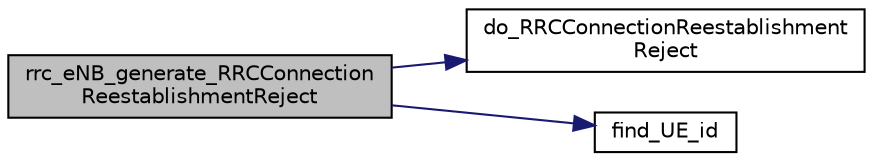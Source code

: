 digraph "rrc_eNB_generate_RRCConnectionReestablishmentReject"
{
 // LATEX_PDF_SIZE
  edge [fontname="Helvetica",fontsize="10",labelfontname="Helvetica",labelfontsize="10"];
  node [fontname="Helvetica",fontsize="10",shape=record];
  rankdir="LR";
  Node1 [label="rrc_eNB_generate_RRCConnection\lReestablishmentReject",height=0.2,width=0.4,color="black", fillcolor="grey75", style="filled", fontcolor="black",tooltip="Generate RRCConnectionReestablishmentReject."];
  Node1 -> Node2 [color="midnightblue",fontsize="10",style="solid",fontname="Helvetica"];
  Node2 [label="do_RRCConnectionReestablishment\lReject",height=0.2,width=0.4,color="black", fillcolor="white", style="filled",URL="$asn1__msg_8c.html#a8a62c93a1a4cabdd28f5c37e0c5cc3db",tooltip="Generate an RRCConnectionReestablishmentReject DL-CCCH-Message (eNB)."];
  Node1 -> Node3 [color="midnightblue",fontsize="10",style="solid",fontname="Helvetica"];
  Node3 [label="find_UE_id",height=0.2,width=0.4,color="black", fillcolor="white", style="filled",URL="$group____mac.html#ga35a30760cd6df3d2fcadef04c55d66ea",tooltip=" "];
}
